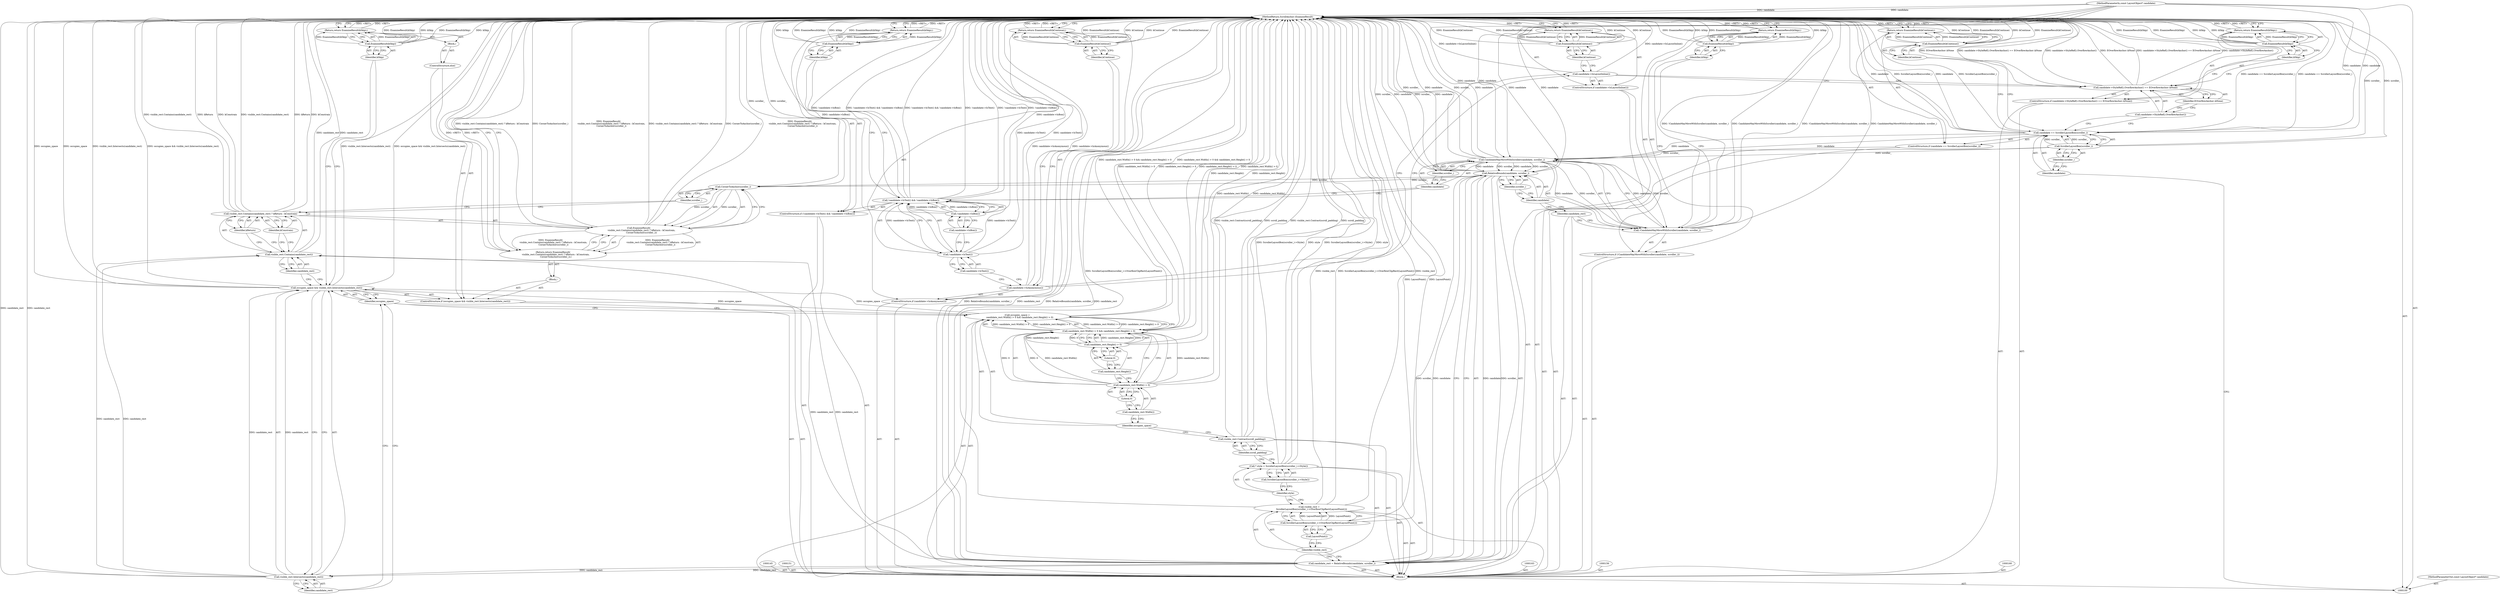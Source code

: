 digraph "0_Chrome_a0ae9ed7bc545314dfcd4882db3498fda1808b4f" {
"1000193" [label="(MethodReturn,ScrollAnchor::ExamineResult)"];
"1000121" [label="(Call,ExamineResult(kContinue))"];
"1000122" [label="(Identifier,kContinue)"];
"1000120" [label="(Return,return ExamineResult(kContinue);)"];
"1000123" [label="(ControlStructure,if (candidate->IsAnonymous()))"];
"1000124" [label="(Call,candidate->IsAnonymous())"];
"1000126" [label="(Call,ExamineResult(kContinue))"];
"1000127" [label="(Identifier,kContinue)"];
"1000125" [label="(Return,return ExamineResult(kContinue);)"];
"1000128" [label="(ControlStructure,if (!candidate->IsText() && !candidate->IsBox()))"];
"1000132" [label="(Call,!candidate->IsBox())"];
"1000133" [label="(Call,candidate->IsBox())"];
"1000129" [label="(Call,!candidate->IsText() && !candidate->IsBox())"];
"1000130" [label="(Call,!candidate->IsText())"];
"1000131" [label="(Call,candidate->IsText())"];
"1000135" [label="(Call,ExamineResult(kSkip))"];
"1000136" [label="(Identifier,kSkip)"];
"1000134" [label="(Return,return ExamineResult(kSkip);)"];
"1000137" [label="(ControlStructure,if (!CandidateMayMoveWithScroller(candidate, scroller_)))"];
"1000140" [label="(Identifier,candidate)"];
"1000141" [label="(Identifier,scroller_)"];
"1000138" [label="(Call,!CandidateMayMoveWithScroller(candidate, scroller_))"];
"1000139" [label="(Call,CandidateMayMoveWithScroller(candidate, scroller_))"];
"1000143" [label="(Call,ExamineResult(kSkip))"];
"1000144" [label="(Identifier,kSkip)"];
"1000142" [label="(Return,return ExamineResult(kSkip);)"];
"1000101" [label="(MethodParameterIn,const LayoutObject* candidate)"];
"1000299" [label="(MethodParameterOut,const LayoutObject* candidate)"];
"1000102" [label="(Block,)"];
"1000146" [label="(Call,candidate_rect = RelativeBounds(candidate, scroller_))"];
"1000147" [label="(Identifier,candidate_rect)"];
"1000148" [label="(Call,RelativeBounds(candidate, scroller_))"];
"1000149" [label="(Identifier,candidate)"];
"1000150" [label="(Identifier,scroller_)"];
"1000152" [label="(Call,visible_rect =\n       ScrollerLayoutBox(scroller_)->OverflowClipRect(LayoutPoint()))"];
"1000153" [label="(Identifier,visible_rect)"];
"1000155" [label="(Call,LayoutPoint())"];
"1000154" [label="(Call,ScrollerLayoutBox(scroller_)->OverflowClipRect(LayoutPoint()))"];
"1000157" [label="(Call,* style = ScrollerLayoutBox(scroller_)->Style())"];
"1000158" [label="(Identifier,style)"];
"1000159" [label="(Call,ScrollerLayoutBox(scroller_)->Style())"];
"1000106" [label="(Call,ScrollerLayoutBox(scroller_))"];
"1000103" [label="(ControlStructure,if (candidate == ScrollerLayoutBox(scroller_)))"];
"1000107" [label="(Identifier,scroller_)"];
"1000104" [label="(Call,candidate == ScrollerLayoutBox(scroller_))"];
"1000105" [label="(Identifier,candidate)"];
"1000161" [label="(Call,visible_rect.Contract(scroll_padding))"];
"1000162" [label="(Identifier,scroll_padding)"];
"1000164" [label="(Call,occupies_space =\n       candidate_rect.Width() > 0 && candidate_rect.Height() > 0)"];
"1000165" [label="(Identifier,occupies_space)"];
"1000169" [label="(Literal,0)"];
"1000170" [label="(Call,candidate_rect.Height() > 0)"];
"1000171" [label="(Call,candidate_rect.Height())"];
"1000172" [label="(Literal,0)"];
"1000166" [label="(Call,candidate_rect.Width() > 0 && candidate_rect.Height() > 0)"];
"1000167" [label="(Call,candidate_rect.Width() > 0)"];
"1000168" [label="(Call,candidate_rect.Width())"];
"1000176" [label="(Call,visible_rect.Intersects(candidate_rect))"];
"1000173" [label="(ControlStructure,if (occupies_space && visible_rect.Intersects(candidate_rect)))"];
"1000177" [label="(Identifier,candidate_rect)"];
"1000178" [label="(Block,)"];
"1000174" [label="(Call,occupies_space && visible_rect.Intersects(candidate_rect))"];
"1000175" [label="(Identifier,occupies_space)"];
"1000180" [label="(Call,ExamineResult(\n        visible_rect.Contains(candidate_rect) ? kReturn : kConstrain,\n        CornerToAnchor(scroller_)))"];
"1000179" [label="(Return,return ExamineResult(\n        visible_rect.Contains(candidate_rect) ? kReturn : kConstrain,\n        CornerToAnchor(scroller_));)"];
"1000183" [label="(Identifier,candidate_rect)"];
"1000184" [label="(Identifier,kReturn)"];
"1000185" [label="(Identifier,kConstrain)"];
"1000181" [label="(Call,visible_rect.Contains(candidate_rect) ? kReturn : kConstrain)"];
"1000182" [label="(Call,visible_rect.Contains(candidate_rect))"];
"1000187" [label="(Identifier,scroller_)"];
"1000186" [label="(Call,CornerToAnchor(scroller_))"];
"1000109" [label="(Call,ExamineResult(kContinue))"];
"1000110" [label="(Identifier,kContinue)"];
"1000108" [label="(Return,return ExamineResult(kContinue);)"];
"1000188" [label="(ControlStructure,else)"];
"1000189" [label="(Block,)"];
"1000191" [label="(Call,ExamineResult(kSkip))"];
"1000192" [label="(Identifier,kSkip)"];
"1000190" [label="(Return,return ExamineResult(kSkip);)"];
"1000111" [label="(ControlStructure,if (candidate->StyleRef().OverflowAnchor() == EOverflowAnchor::kNone))"];
"1000114" [label="(Identifier,EOverflowAnchor::kNone)"];
"1000112" [label="(Call,candidate->StyleRef().OverflowAnchor() == EOverflowAnchor::kNone)"];
"1000113" [label="(Call,candidate->StyleRef().OverflowAnchor())"];
"1000116" [label="(Call,ExamineResult(kSkip))"];
"1000117" [label="(Identifier,kSkip)"];
"1000115" [label="(Return,return ExamineResult(kSkip);)"];
"1000118" [label="(ControlStructure,if (candidate->IsLayoutInline()))"];
"1000119" [label="(Call,candidate->IsLayoutInline())"];
"1000193" -> "1000100"  [label="AST: "];
"1000193" -> "1000108"  [label="CFG: "];
"1000193" -> "1000115"  [label="CFG: "];
"1000193" -> "1000120"  [label="CFG: "];
"1000193" -> "1000125"  [label="CFG: "];
"1000193" -> "1000134"  [label="CFG: "];
"1000193" -> "1000142"  [label="CFG: "];
"1000193" -> "1000179"  [label="CFG: "];
"1000193" -> "1000190"  [label="CFG: "];
"1000120" -> "1000193"  [label="DDG: <RET>"];
"1000142" -> "1000193"  [label="DDG: <RET>"];
"1000125" -> "1000193"  [label="DDG: <RET>"];
"1000108" -> "1000193"  [label="DDG: <RET>"];
"1000179" -> "1000193"  [label="DDG: <RET>"];
"1000115" -> "1000193"  [label="DDG: <RET>"];
"1000190" -> "1000193"  [label="DDG: <RET>"];
"1000134" -> "1000193"  [label="DDG: <RET>"];
"1000186" -> "1000193"  [label="DDG: scroller_"];
"1000181" -> "1000193"  [label="DDG: kConstrain"];
"1000181" -> "1000193"  [label="DDG: visible_rect.Contains(candidate_rect)"];
"1000181" -> "1000193"  [label="DDG: kReturn"];
"1000106" -> "1000193"  [label="DDG: scroller_"];
"1000104" -> "1000193"  [label="DDG: candidate == ScrollerLayoutBox(scroller_)"];
"1000104" -> "1000193"  [label="DDG: candidate"];
"1000104" -> "1000193"  [label="DDG: ScrollerLayoutBox(scroller_)"];
"1000112" -> "1000193"  [label="DDG: EOverflowAnchor::kNone"];
"1000112" -> "1000193"  [label="DDG: candidate->StyleRef().OverflowAnchor() == EOverflowAnchor::kNone"];
"1000112" -> "1000193"  [label="DDG: candidate->StyleRef().OverflowAnchor()"];
"1000180" -> "1000193"  [label="DDG: visible_rect.Contains(candidate_rect) ? kReturn : kConstrain"];
"1000180" -> "1000193"  [label="DDG: CornerToAnchor(scroller_)"];
"1000180" -> "1000193"  [label="DDG: ExamineResult(\n        visible_rect.Contains(candidate_rect) ? kReturn : kConstrain,\n        CornerToAnchor(scroller_))"];
"1000152" -> "1000193"  [label="DDG: ScrollerLayoutBox(scroller_)->OverflowClipRect(LayoutPoint())"];
"1000152" -> "1000193"  [label="DDG: visible_rect"];
"1000138" -> "1000193"  [label="DDG: !CandidateMayMoveWithScroller(candidate, scroller_)"];
"1000138" -> "1000193"  [label="DDG: CandidateMayMoveWithScroller(candidate, scroller_)"];
"1000119" -> "1000193"  [label="DDG: candidate->IsLayoutInline()"];
"1000157" -> "1000193"  [label="DDG: ScrollerLayoutBox(scroller_)->Style()"];
"1000157" -> "1000193"  [label="DDG: style"];
"1000116" -> "1000193"  [label="DDG: kSkip"];
"1000116" -> "1000193"  [label="DDG: ExamineResult(kSkip)"];
"1000167" -> "1000193"  [label="DDG: candidate_rect.Width()"];
"1000129" -> "1000193"  [label="DDG: !candidate->IsText()"];
"1000129" -> "1000193"  [label="DDG: !candidate->IsBox()"];
"1000129" -> "1000193"  [label="DDG: !candidate->IsText() && !candidate->IsBox()"];
"1000126" -> "1000193"  [label="DDG: ExamineResult(kContinue)"];
"1000126" -> "1000193"  [label="DDG: kContinue"];
"1000139" -> "1000193"  [label="DDG: scroller_"];
"1000139" -> "1000193"  [label="DDG: candidate"];
"1000164" -> "1000193"  [label="DDG: candidate_rect.Width() > 0 && candidate_rect.Height() > 0"];
"1000154" -> "1000193"  [label="DDG: LayoutPoint()"];
"1000143" -> "1000193"  [label="DDG: kSkip"];
"1000143" -> "1000193"  [label="DDG: ExamineResult(kSkip)"];
"1000166" -> "1000193"  [label="DDG: candidate_rect.Width() > 0"];
"1000166" -> "1000193"  [label="DDG: candidate_rect.Height() > 0"];
"1000191" -> "1000193"  [label="DDG: ExamineResult(kSkip)"];
"1000191" -> "1000193"  [label="DDG: kSkip"];
"1000121" -> "1000193"  [label="DDG: ExamineResult(kContinue)"];
"1000121" -> "1000193"  [label="DDG: kContinue"];
"1000148" -> "1000193"  [label="DDG: candidate"];
"1000148" -> "1000193"  [label="DDG: scroller_"];
"1000146" -> "1000193"  [label="DDG: RelativeBounds(candidate, scroller_)"];
"1000146" -> "1000193"  [label="DDG: candidate_rect"];
"1000174" -> "1000193"  [label="DDG: visible_rect.Intersects(candidate_rect)"];
"1000174" -> "1000193"  [label="DDG: occupies_space && visible_rect.Intersects(candidate_rect)"];
"1000174" -> "1000193"  [label="DDG: occupies_space"];
"1000132" -> "1000193"  [label="DDG: candidate->IsBox()"];
"1000135" -> "1000193"  [label="DDG: ExamineResult(kSkip)"];
"1000135" -> "1000193"  [label="DDG: kSkip"];
"1000101" -> "1000193"  [label="DDG: candidate"];
"1000109" -> "1000193"  [label="DDG: kContinue"];
"1000109" -> "1000193"  [label="DDG: ExamineResult(kContinue)"];
"1000170" -> "1000193"  [label="DDG: candidate_rect.Height()"];
"1000176" -> "1000193"  [label="DDG: candidate_rect"];
"1000161" -> "1000193"  [label="DDG: scroll_padding"];
"1000161" -> "1000193"  [label="DDG: visible_rect.Contract(scroll_padding)"];
"1000182" -> "1000193"  [label="DDG: candidate_rect"];
"1000130" -> "1000193"  [label="DDG: candidate->IsText()"];
"1000124" -> "1000193"  [label="DDG: candidate->IsAnonymous()"];
"1000121" -> "1000120"  [label="AST: "];
"1000121" -> "1000122"  [label="CFG: "];
"1000122" -> "1000121"  [label="AST: "];
"1000120" -> "1000121"  [label="CFG: "];
"1000121" -> "1000193"  [label="DDG: ExamineResult(kContinue)"];
"1000121" -> "1000193"  [label="DDG: kContinue"];
"1000121" -> "1000120"  [label="DDG: ExamineResult(kContinue)"];
"1000122" -> "1000121"  [label="AST: "];
"1000122" -> "1000119"  [label="CFG: "];
"1000121" -> "1000122"  [label="CFG: "];
"1000120" -> "1000118"  [label="AST: "];
"1000120" -> "1000121"  [label="CFG: "];
"1000121" -> "1000120"  [label="AST: "];
"1000193" -> "1000120"  [label="CFG: "];
"1000120" -> "1000193"  [label="DDG: <RET>"];
"1000121" -> "1000120"  [label="DDG: ExamineResult(kContinue)"];
"1000123" -> "1000102"  [label="AST: "];
"1000124" -> "1000123"  [label="AST: "];
"1000125" -> "1000123"  [label="AST: "];
"1000124" -> "1000123"  [label="AST: "];
"1000124" -> "1000119"  [label="CFG: "];
"1000127" -> "1000124"  [label="CFG: "];
"1000131" -> "1000124"  [label="CFG: "];
"1000124" -> "1000193"  [label="DDG: candidate->IsAnonymous()"];
"1000126" -> "1000125"  [label="AST: "];
"1000126" -> "1000127"  [label="CFG: "];
"1000127" -> "1000126"  [label="AST: "];
"1000125" -> "1000126"  [label="CFG: "];
"1000126" -> "1000193"  [label="DDG: ExamineResult(kContinue)"];
"1000126" -> "1000193"  [label="DDG: kContinue"];
"1000126" -> "1000125"  [label="DDG: ExamineResult(kContinue)"];
"1000127" -> "1000126"  [label="AST: "];
"1000127" -> "1000124"  [label="CFG: "];
"1000126" -> "1000127"  [label="CFG: "];
"1000125" -> "1000123"  [label="AST: "];
"1000125" -> "1000126"  [label="CFG: "];
"1000126" -> "1000125"  [label="AST: "];
"1000193" -> "1000125"  [label="CFG: "];
"1000125" -> "1000193"  [label="DDG: <RET>"];
"1000126" -> "1000125"  [label="DDG: ExamineResult(kContinue)"];
"1000128" -> "1000102"  [label="AST: "];
"1000129" -> "1000128"  [label="AST: "];
"1000134" -> "1000128"  [label="AST: "];
"1000132" -> "1000129"  [label="AST: "];
"1000132" -> "1000133"  [label="CFG: "];
"1000133" -> "1000132"  [label="AST: "];
"1000129" -> "1000132"  [label="CFG: "];
"1000132" -> "1000193"  [label="DDG: candidate->IsBox()"];
"1000132" -> "1000129"  [label="DDG: candidate->IsBox()"];
"1000133" -> "1000132"  [label="AST: "];
"1000133" -> "1000130"  [label="CFG: "];
"1000132" -> "1000133"  [label="CFG: "];
"1000129" -> "1000128"  [label="AST: "];
"1000129" -> "1000130"  [label="CFG: "];
"1000129" -> "1000132"  [label="CFG: "];
"1000130" -> "1000129"  [label="AST: "];
"1000132" -> "1000129"  [label="AST: "];
"1000136" -> "1000129"  [label="CFG: "];
"1000140" -> "1000129"  [label="CFG: "];
"1000129" -> "1000193"  [label="DDG: !candidate->IsText()"];
"1000129" -> "1000193"  [label="DDG: !candidate->IsBox()"];
"1000129" -> "1000193"  [label="DDG: !candidate->IsText() && !candidate->IsBox()"];
"1000130" -> "1000129"  [label="DDG: candidate->IsText()"];
"1000132" -> "1000129"  [label="DDG: candidate->IsBox()"];
"1000130" -> "1000129"  [label="AST: "];
"1000130" -> "1000131"  [label="CFG: "];
"1000131" -> "1000130"  [label="AST: "];
"1000133" -> "1000130"  [label="CFG: "];
"1000129" -> "1000130"  [label="CFG: "];
"1000130" -> "1000193"  [label="DDG: candidate->IsText()"];
"1000130" -> "1000129"  [label="DDG: candidate->IsText()"];
"1000131" -> "1000130"  [label="AST: "];
"1000131" -> "1000124"  [label="CFG: "];
"1000130" -> "1000131"  [label="CFG: "];
"1000135" -> "1000134"  [label="AST: "];
"1000135" -> "1000136"  [label="CFG: "];
"1000136" -> "1000135"  [label="AST: "];
"1000134" -> "1000135"  [label="CFG: "];
"1000135" -> "1000193"  [label="DDG: ExamineResult(kSkip)"];
"1000135" -> "1000193"  [label="DDG: kSkip"];
"1000135" -> "1000134"  [label="DDG: ExamineResult(kSkip)"];
"1000136" -> "1000135"  [label="AST: "];
"1000136" -> "1000129"  [label="CFG: "];
"1000135" -> "1000136"  [label="CFG: "];
"1000134" -> "1000128"  [label="AST: "];
"1000134" -> "1000135"  [label="CFG: "];
"1000135" -> "1000134"  [label="AST: "];
"1000193" -> "1000134"  [label="CFG: "];
"1000134" -> "1000193"  [label="DDG: <RET>"];
"1000135" -> "1000134"  [label="DDG: ExamineResult(kSkip)"];
"1000137" -> "1000102"  [label="AST: "];
"1000138" -> "1000137"  [label="AST: "];
"1000142" -> "1000137"  [label="AST: "];
"1000140" -> "1000139"  [label="AST: "];
"1000140" -> "1000129"  [label="CFG: "];
"1000141" -> "1000140"  [label="CFG: "];
"1000141" -> "1000139"  [label="AST: "];
"1000141" -> "1000140"  [label="CFG: "];
"1000139" -> "1000141"  [label="CFG: "];
"1000138" -> "1000137"  [label="AST: "];
"1000138" -> "1000139"  [label="CFG: "];
"1000139" -> "1000138"  [label="AST: "];
"1000144" -> "1000138"  [label="CFG: "];
"1000147" -> "1000138"  [label="CFG: "];
"1000138" -> "1000193"  [label="DDG: !CandidateMayMoveWithScroller(candidate, scroller_)"];
"1000138" -> "1000193"  [label="DDG: CandidateMayMoveWithScroller(candidate, scroller_)"];
"1000139" -> "1000138"  [label="DDG: candidate"];
"1000139" -> "1000138"  [label="DDG: scroller_"];
"1000139" -> "1000138"  [label="AST: "];
"1000139" -> "1000141"  [label="CFG: "];
"1000140" -> "1000139"  [label="AST: "];
"1000141" -> "1000139"  [label="AST: "];
"1000138" -> "1000139"  [label="CFG: "];
"1000139" -> "1000193"  [label="DDG: scroller_"];
"1000139" -> "1000193"  [label="DDG: candidate"];
"1000139" -> "1000138"  [label="DDG: candidate"];
"1000139" -> "1000138"  [label="DDG: scroller_"];
"1000104" -> "1000139"  [label="DDG: candidate"];
"1000101" -> "1000139"  [label="DDG: candidate"];
"1000106" -> "1000139"  [label="DDG: scroller_"];
"1000139" -> "1000148"  [label="DDG: candidate"];
"1000139" -> "1000148"  [label="DDG: scroller_"];
"1000143" -> "1000142"  [label="AST: "];
"1000143" -> "1000144"  [label="CFG: "];
"1000144" -> "1000143"  [label="AST: "];
"1000142" -> "1000143"  [label="CFG: "];
"1000143" -> "1000193"  [label="DDG: kSkip"];
"1000143" -> "1000193"  [label="DDG: ExamineResult(kSkip)"];
"1000143" -> "1000142"  [label="DDG: ExamineResult(kSkip)"];
"1000144" -> "1000143"  [label="AST: "];
"1000144" -> "1000138"  [label="CFG: "];
"1000143" -> "1000144"  [label="CFG: "];
"1000142" -> "1000137"  [label="AST: "];
"1000142" -> "1000143"  [label="CFG: "];
"1000143" -> "1000142"  [label="AST: "];
"1000193" -> "1000142"  [label="CFG: "];
"1000142" -> "1000193"  [label="DDG: <RET>"];
"1000143" -> "1000142"  [label="DDG: ExamineResult(kSkip)"];
"1000101" -> "1000100"  [label="AST: "];
"1000101" -> "1000193"  [label="DDG: candidate"];
"1000101" -> "1000104"  [label="DDG: candidate"];
"1000101" -> "1000139"  [label="DDG: candidate"];
"1000101" -> "1000148"  [label="DDG: candidate"];
"1000299" -> "1000100"  [label="AST: "];
"1000102" -> "1000100"  [label="AST: "];
"1000103" -> "1000102"  [label="AST: "];
"1000111" -> "1000102"  [label="AST: "];
"1000118" -> "1000102"  [label="AST: "];
"1000123" -> "1000102"  [label="AST: "];
"1000128" -> "1000102"  [label="AST: "];
"1000137" -> "1000102"  [label="AST: "];
"1000145" -> "1000102"  [label="AST: "];
"1000146" -> "1000102"  [label="AST: "];
"1000151" -> "1000102"  [label="AST: "];
"1000152" -> "1000102"  [label="AST: "];
"1000156" -> "1000102"  [label="AST: "];
"1000157" -> "1000102"  [label="AST: "];
"1000160" -> "1000102"  [label="AST: "];
"1000161" -> "1000102"  [label="AST: "];
"1000163" -> "1000102"  [label="AST: "];
"1000164" -> "1000102"  [label="AST: "];
"1000173" -> "1000102"  [label="AST: "];
"1000146" -> "1000102"  [label="AST: "];
"1000146" -> "1000148"  [label="CFG: "];
"1000147" -> "1000146"  [label="AST: "];
"1000148" -> "1000146"  [label="AST: "];
"1000153" -> "1000146"  [label="CFG: "];
"1000146" -> "1000193"  [label="DDG: RelativeBounds(candidate, scroller_)"];
"1000146" -> "1000193"  [label="DDG: candidate_rect"];
"1000148" -> "1000146"  [label="DDG: candidate"];
"1000148" -> "1000146"  [label="DDG: scroller_"];
"1000146" -> "1000176"  [label="DDG: candidate_rect"];
"1000146" -> "1000182"  [label="DDG: candidate_rect"];
"1000147" -> "1000146"  [label="AST: "];
"1000147" -> "1000138"  [label="CFG: "];
"1000149" -> "1000147"  [label="CFG: "];
"1000148" -> "1000146"  [label="AST: "];
"1000148" -> "1000150"  [label="CFG: "];
"1000149" -> "1000148"  [label="AST: "];
"1000150" -> "1000148"  [label="AST: "];
"1000146" -> "1000148"  [label="CFG: "];
"1000148" -> "1000193"  [label="DDG: candidate"];
"1000148" -> "1000193"  [label="DDG: scroller_"];
"1000148" -> "1000146"  [label="DDG: candidate"];
"1000148" -> "1000146"  [label="DDG: scroller_"];
"1000139" -> "1000148"  [label="DDG: candidate"];
"1000139" -> "1000148"  [label="DDG: scroller_"];
"1000101" -> "1000148"  [label="DDG: candidate"];
"1000148" -> "1000186"  [label="DDG: scroller_"];
"1000149" -> "1000148"  [label="AST: "];
"1000149" -> "1000147"  [label="CFG: "];
"1000150" -> "1000149"  [label="CFG: "];
"1000150" -> "1000148"  [label="AST: "];
"1000150" -> "1000149"  [label="CFG: "];
"1000148" -> "1000150"  [label="CFG: "];
"1000152" -> "1000102"  [label="AST: "];
"1000152" -> "1000154"  [label="CFG: "];
"1000153" -> "1000152"  [label="AST: "];
"1000154" -> "1000152"  [label="AST: "];
"1000158" -> "1000152"  [label="CFG: "];
"1000152" -> "1000193"  [label="DDG: ScrollerLayoutBox(scroller_)->OverflowClipRect(LayoutPoint())"];
"1000152" -> "1000193"  [label="DDG: visible_rect"];
"1000154" -> "1000152"  [label="DDG: LayoutPoint()"];
"1000153" -> "1000152"  [label="AST: "];
"1000153" -> "1000146"  [label="CFG: "];
"1000155" -> "1000153"  [label="CFG: "];
"1000155" -> "1000154"  [label="AST: "];
"1000155" -> "1000153"  [label="CFG: "];
"1000154" -> "1000155"  [label="CFG: "];
"1000154" -> "1000152"  [label="AST: "];
"1000154" -> "1000155"  [label="CFG: "];
"1000155" -> "1000154"  [label="AST: "];
"1000152" -> "1000154"  [label="CFG: "];
"1000154" -> "1000193"  [label="DDG: LayoutPoint()"];
"1000154" -> "1000152"  [label="DDG: LayoutPoint()"];
"1000157" -> "1000102"  [label="AST: "];
"1000157" -> "1000159"  [label="CFG: "];
"1000158" -> "1000157"  [label="AST: "];
"1000159" -> "1000157"  [label="AST: "];
"1000162" -> "1000157"  [label="CFG: "];
"1000157" -> "1000193"  [label="DDG: ScrollerLayoutBox(scroller_)->Style()"];
"1000157" -> "1000193"  [label="DDG: style"];
"1000158" -> "1000157"  [label="AST: "];
"1000158" -> "1000152"  [label="CFG: "];
"1000159" -> "1000158"  [label="CFG: "];
"1000159" -> "1000157"  [label="AST: "];
"1000159" -> "1000158"  [label="CFG: "];
"1000157" -> "1000159"  [label="CFG: "];
"1000106" -> "1000104"  [label="AST: "];
"1000106" -> "1000107"  [label="CFG: "];
"1000107" -> "1000106"  [label="AST: "];
"1000104" -> "1000106"  [label="CFG: "];
"1000106" -> "1000193"  [label="DDG: scroller_"];
"1000106" -> "1000104"  [label="DDG: scroller_"];
"1000106" -> "1000139"  [label="DDG: scroller_"];
"1000103" -> "1000102"  [label="AST: "];
"1000104" -> "1000103"  [label="AST: "];
"1000108" -> "1000103"  [label="AST: "];
"1000107" -> "1000106"  [label="AST: "];
"1000107" -> "1000105"  [label="CFG: "];
"1000106" -> "1000107"  [label="CFG: "];
"1000104" -> "1000103"  [label="AST: "];
"1000104" -> "1000106"  [label="CFG: "];
"1000105" -> "1000104"  [label="AST: "];
"1000106" -> "1000104"  [label="AST: "];
"1000110" -> "1000104"  [label="CFG: "];
"1000113" -> "1000104"  [label="CFG: "];
"1000104" -> "1000193"  [label="DDG: candidate == ScrollerLayoutBox(scroller_)"];
"1000104" -> "1000193"  [label="DDG: candidate"];
"1000104" -> "1000193"  [label="DDG: ScrollerLayoutBox(scroller_)"];
"1000101" -> "1000104"  [label="DDG: candidate"];
"1000106" -> "1000104"  [label="DDG: scroller_"];
"1000104" -> "1000139"  [label="DDG: candidate"];
"1000105" -> "1000104"  [label="AST: "];
"1000105" -> "1000100"  [label="CFG: "];
"1000107" -> "1000105"  [label="CFG: "];
"1000161" -> "1000102"  [label="AST: "];
"1000161" -> "1000162"  [label="CFG: "];
"1000162" -> "1000161"  [label="AST: "];
"1000165" -> "1000161"  [label="CFG: "];
"1000161" -> "1000193"  [label="DDG: scroll_padding"];
"1000161" -> "1000193"  [label="DDG: visible_rect.Contract(scroll_padding)"];
"1000162" -> "1000161"  [label="AST: "];
"1000162" -> "1000157"  [label="CFG: "];
"1000161" -> "1000162"  [label="CFG: "];
"1000164" -> "1000102"  [label="AST: "];
"1000164" -> "1000166"  [label="CFG: "];
"1000165" -> "1000164"  [label="AST: "];
"1000166" -> "1000164"  [label="AST: "];
"1000175" -> "1000164"  [label="CFG: "];
"1000164" -> "1000193"  [label="DDG: candidate_rect.Width() > 0 && candidate_rect.Height() > 0"];
"1000166" -> "1000164"  [label="DDG: candidate_rect.Width() > 0"];
"1000166" -> "1000164"  [label="DDG: candidate_rect.Height() > 0"];
"1000164" -> "1000174"  [label="DDG: occupies_space"];
"1000165" -> "1000164"  [label="AST: "];
"1000165" -> "1000161"  [label="CFG: "];
"1000168" -> "1000165"  [label="CFG: "];
"1000169" -> "1000167"  [label="AST: "];
"1000169" -> "1000168"  [label="CFG: "];
"1000167" -> "1000169"  [label="CFG: "];
"1000170" -> "1000166"  [label="AST: "];
"1000170" -> "1000172"  [label="CFG: "];
"1000171" -> "1000170"  [label="AST: "];
"1000172" -> "1000170"  [label="AST: "];
"1000166" -> "1000170"  [label="CFG: "];
"1000170" -> "1000193"  [label="DDG: candidate_rect.Height()"];
"1000170" -> "1000166"  [label="DDG: candidate_rect.Height()"];
"1000170" -> "1000166"  [label="DDG: 0"];
"1000171" -> "1000170"  [label="AST: "];
"1000171" -> "1000167"  [label="CFG: "];
"1000172" -> "1000171"  [label="CFG: "];
"1000172" -> "1000170"  [label="AST: "];
"1000172" -> "1000171"  [label="CFG: "];
"1000170" -> "1000172"  [label="CFG: "];
"1000166" -> "1000164"  [label="AST: "];
"1000166" -> "1000167"  [label="CFG: "];
"1000166" -> "1000170"  [label="CFG: "];
"1000167" -> "1000166"  [label="AST: "];
"1000170" -> "1000166"  [label="AST: "];
"1000164" -> "1000166"  [label="CFG: "];
"1000166" -> "1000193"  [label="DDG: candidate_rect.Width() > 0"];
"1000166" -> "1000193"  [label="DDG: candidate_rect.Height() > 0"];
"1000166" -> "1000164"  [label="DDG: candidate_rect.Width() > 0"];
"1000166" -> "1000164"  [label="DDG: candidate_rect.Height() > 0"];
"1000167" -> "1000166"  [label="DDG: candidate_rect.Width()"];
"1000167" -> "1000166"  [label="DDG: 0"];
"1000170" -> "1000166"  [label="DDG: candidate_rect.Height()"];
"1000170" -> "1000166"  [label="DDG: 0"];
"1000167" -> "1000166"  [label="AST: "];
"1000167" -> "1000169"  [label="CFG: "];
"1000168" -> "1000167"  [label="AST: "];
"1000169" -> "1000167"  [label="AST: "];
"1000171" -> "1000167"  [label="CFG: "];
"1000166" -> "1000167"  [label="CFG: "];
"1000167" -> "1000193"  [label="DDG: candidate_rect.Width()"];
"1000167" -> "1000166"  [label="DDG: candidate_rect.Width()"];
"1000167" -> "1000166"  [label="DDG: 0"];
"1000168" -> "1000167"  [label="AST: "];
"1000168" -> "1000165"  [label="CFG: "];
"1000169" -> "1000168"  [label="CFG: "];
"1000176" -> "1000174"  [label="AST: "];
"1000176" -> "1000177"  [label="CFG: "];
"1000177" -> "1000176"  [label="AST: "];
"1000174" -> "1000176"  [label="CFG: "];
"1000176" -> "1000193"  [label="DDG: candidate_rect"];
"1000176" -> "1000174"  [label="DDG: candidate_rect"];
"1000146" -> "1000176"  [label="DDG: candidate_rect"];
"1000176" -> "1000182"  [label="DDG: candidate_rect"];
"1000173" -> "1000102"  [label="AST: "];
"1000174" -> "1000173"  [label="AST: "];
"1000178" -> "1000173"  [label="AST: "];
"1000188" -> "1000173"  [label="AST: "];
"1000177" -> "1000176"  [label="AST: "];
"1000177" -> "1000175"  [label="CFG: "];
"1000176" -> "1000177"  [label="CFG: "];
"1000178" -> "1000173"  [label="AST: "];
"1000179" -> "1000178"  [label="AST: "];
"1000174" -> "1000173"  [label="AST: "];
"1000174" -> "1000175"  [label="CFG: "];
"1000174" -> "1000176"  [label="CFG: "];
"1000175" -> "1000174"  [label="AST: "];
"1000176" -> "1000174"  [label="AST: "];
"1000183" -> "1000174"  [label="CFG: "];
"1000192" -> "1000174"  [label="CFG: "];
"1000174" -> "1000193"  [label="DDG: visible_rect.Intersects(candidate_rect)"];
"1000174" -> "1000193"  [label="DDG: occupies_space && visible_rect.Intersects(candidate_rect)"];
"1000174" -> "1000193"  [label="DDG: occupies_space"];
"1000164" -> "1000174"  [label="DDG: occupies_space"];
"1000176" -> "1000174"  [label="DDG: candidate_rect"];
"1000175" -> "1000174"  [label="AST: "];
"1000175" -> "1000164"  [label="CFG: "];
"1000177" -> "1000175"  [label="CFG: "];
"1000174" -> "1000175"  [label="CFG: "];
"1000180" -> "1000179"  [label="AST: "];
"1000180" -> "1000186"  [label="CFG: "];
"1000181" -> "1000180"  [label="AST: "];
"1000186" -> "1000180"  [label="AST: "];
"1000179" -> "1000180"  [label="CFG: "];
"1000180" -> "1000193"  [label="DDG: visible_rect.Contains(candidate_rect) ? kReturn : kConstrain"];
"1000180" -> "1000193"  [label="DDG: CornerToAnchor(scroller_)"];
"1000180" -> "1000193"  [label="DDG: ExamineResult(\n        visible_rect.Contains(candidate_rect) ? kReturn : kConstrain,\n        CornerToAnchor(scroller_))"];
"1000180" -> "1000179"  [label="DDG: ExamineResult(\n        visible_rect.Contains(candidate_rect) ? kReturn : kConstrain,\n        CornerToAnchor(scroller_))"];
"1000186" -> "1000180"  [label="DDG: scroller_"];
"1000179" -> "1000178"  [label="AST: "];
"1000179" -> "1000180"  [label="CFG: "];
"1000180" -> "1000179"  [label="AST: "];
"1000193" -> "1000179"  [label="CFG: "];
"1000179" -> "1000193"  [label="DDG: <RET>"];
"1000180" -> "1000179"  [label="DDG: ExamineResult(\n        visible_rect.Contains(candidate_rect) ? kReturn : kConstrain,\n        CornerToAnchor(scroller_))"];
"1000183" -> "1000182"  [label="AST: "];
"1000183" -> "1000174"  [label="CFG: "];
"1000182" -> "1000183"  [label="CFG: "];
"1000184" -> "1000181"  [label="AST: "];
"1000184" -> "1000182"  [label="CFG: "];
"1000181" -> "1000184"  [label="CFG: "];
"1000185" -> "1000181"  [label="AST: "];
"1000185" -> "1000182"  [label="CFG: "];
"1000181" -> "1000185"  [label="CFG: "];
"1000181" -> "1000180"  [label="AST: "];
"1000181" -> "1000184"  [label="CFG: "];
"1000181" -> "1000185"  [label="CFG: "];
"1000182" -> "1000181"  [label="AST: "];
"1000184" -> "1000181"  [label="AST: "];
"1000185" -> "1000181"  [label="AST: "];
"1000187" -> "1000181"  [label="CFG: "];
"1000181" -> "1000193"  [label="DDG: kConstrain"];
"1000181" -> "1000193"  [label="DDG: visible_rect.Contains(candidate_rect)"];
"1000181" -> "1000193"  [label="DDG: kReturn"];
"1000182" -> "1000181"  [label="AST: "];
"1000182" -> "1000183"  [label="CFG: "];
"1000183" -> "1000182"  [label="AST: "];
"1000184" -> "1000182"  [label="CFG: "];
"1000185" -> "1000182"  [label="CFG: "];
"1000182" -> "1000193"  [label="DDG: candidate_rect"];
"1000176" -> "1000182"  [label="DDG: candidate_rect"];
"1000146" -> "1000182"  [label="DDG: candidate_rect"];
"1000187" -> "1000186"  [label="AST: "];
"1000187" -> "1000181"  [label="CFG: "];
"1000186" -> "1000187"  [label="CFG: "];
"1000186" -> "1000180"  [label="AST: "];
"1000186" -> "1000187"  [label="CFG: "];
"1000187" -> "1000186"  [label="AST: "];
"1000180" -> "1000186"  [label="CFG: "];
"1000186" -> "1000193"  [label="DDG: scroller_"];
"1000186" -> "1000180"  [label="DDG: scroller_"];
"1000148" -> "1000186"  [label="DDG: scroller_"];
"1000109" -> "1000108"  [label="AST: "];
"1000109" -> "1000110"  [label="CFG: "];
"1000110" -> "1000109"  [label="AST: "];
"1000108" -> "1000109"  [label="CFG: "];
"1000109" -> "1000193"  [label="DDG: kContinue"];
"1000109" -> "1000193"  [label="DDG: ExamineResult(kContinue)"];
"1000109" -> "1000108"  [label="DDG: ExamineResult(kContinue)"];
"1000110" -> "1000109"  [label="AST: "];
"1000110" -> "1000104"  [label="CFG: "];
"1000109" -> "1000110"  [label="CFG: "];
"1000108" -> "1000103"  [label="AST: "];
"1000108" -> "1000109"  [label="CFG: "];
"1000109" -> "1000108"  [label="AST: "];
"1000193" -> "1000108"  [label="CFG: "];
"1000108" -> "1000193"  [label="DDG: <RET>"];
"1000109" -> "1000108"  [label="DDG: ExamineResult(kContinue)"];
"1000188" -> "1000173"  [label="AST: "];
"1000189" -> "1000188"  [label="AST: "];
"1000189" -> "1000188"  [label="AST: "];
"1000190" -> "1000189"  [label="AST: "];
"1000191" -> "1000190"  [label="AST: "];
"1000191" -> "1000192"  [label="CFG: "];
"1000192" -> "1000191"  [label="AST: "];
"1000190" -> "1000191"  [label="CFG: "];
"1000191" -> "1000193"  [label="DDG: ExamineResult(kSkip)"];
"1000191" -> "1000193"  [label="DDG: kSkip"];
"1000191" -> "1000190"  [label="DDG: ExamineResult(kSkip)"];
"1000192" -> "1000191"  [label="AST: "];
"1000192" -> "1000174"  [label="CFG: "];
"1000191" -> "1000192"  [label="CFG: "];
"1000190" -> "1000189"  [label="AST: "];
"1000190" -> "1000191"  [label="CFG: "];
"1000191" -> "1000190"  [label="AST: "];
"1000193" -> "1000190"  [label="CFG: "];
"1000190" -> "1000193"  [label="DDG: <RET>"];
"1000191" -> "1000190"  [label="DDG: ExamineResult(kSkip)"];
"1000111" -> "1000102"  [label="AST: "];
"1000112" -> "1000111"  [label="AST: "];
"1000115" -> "1000111"  [label="AST: "];
"1000114" -> "1000112"  [label="AST: "];
"1000114" -> "1000113"  [label="CFG: "];
"1000112" -> "1000114"  [label="CFG: "];
"1000112" -> "1000111"  [label="AST: "];
"1000112" -> "1000114"  [label="CFG: "];
"1000113" -> "1000112"  [label="AST: "];
"1000114" -> "1000112"  [label="AST: "];
"1000117" -> "1000112"  [label="CFG: "];
"1000119" -> "1000112"  [label="CFG: "];
"1000112" -> "1000193"  [label="DDG: EOverflowAnchor::kNone"];
"1000112" -> "1000193"  [label="DDG: candidate->StyleRef().OverflowAnchor() == EOverflowAnchor::kNone"];
"1000112" -> "1000193"  [label="DDG: candidate->StyleRef().OverflowAnchor()"];
"1000113" -> "1000112"  [label="AST: "];
"1000113" -> "1000104"  [label="CFG: "];
"1000114" -> "1000113"  [label="CFG: "];
"1000116" -> "1000115"  [label="AST: "];
"1000116" -> "1000117"  [label="CFG: "];
"1000117" -> "1000116"  [label="AST: "];
"1000115" -> "1000116"  [label="CFG: "];
"1000116" -> "1000193"  [label="DDG: kSkip"];
"1000116" -> "1000193"  [label="DDG: ExamineResult(kSkip)"];
"1000116" -> "1000115"  [label="DDG: ExamineResult(kSkip)"];
"1000117" -> "1000116"  [label="AST: "];
"1000117" -> "1000112"  [label="CFG: "];
"1000116" -> "1000117"  [label="CFG: "];
"1000115" -> "1000111"  [label="AST: "];
"1000115" -> "1000116"  [label="CFG: "];
"1000116" -> "1000115"  [label="AST: "];
"1000193" -> "1000115"  [label="CFG: "];
"1000115" -> "1000193"  [label="DDG: <RET>"];
"1000116" -> "1000115"  [label="DDG: ExamineResult(kSkip)"];
"1000118" -> "1000102"  [label="AST: "];
"1000119" -> "1000118"  [label="AST: "];
"1000120" -> "1000118"  [label="AST: "];
"1000119" -> "1000118"  [label="AST: "];
"1000119" -> "1000112"  [label="CFG: "];
"1000122" -> "1000119"  [label="CFG: "];
"1000124" -> "1000119"  [label="CFG: "];
"1000119" -> "1000193"  [label="DDG: candidate->IsLayoutInline()"];
}
